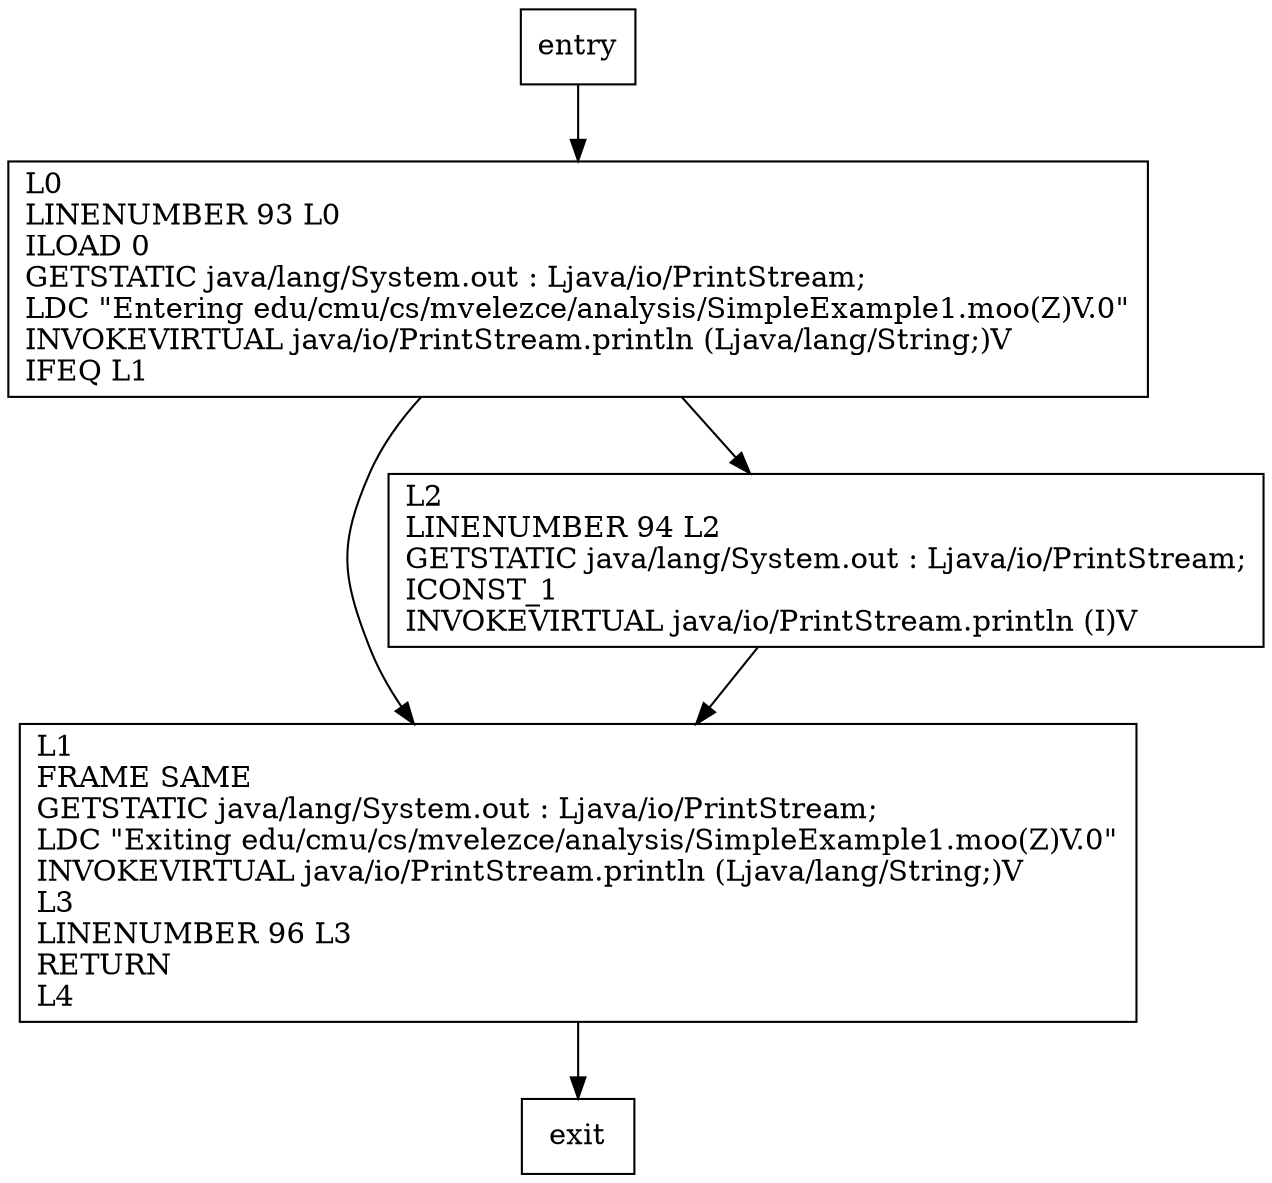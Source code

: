 digraph moo {
node [shape=record];
209109033 [label="L1\lFRAME SAME\lGETSTATIC java/lang/System.out : Ljava/io/PrintStream;\lLDC \"Exiting edu/cmu/cs/mvelezce/analysis/SimpleExample1.moo(Z)V.0\"\lINVOKEVIRTUAL java/io/PrintStream.println (Ljava/lang/String;)V\lL3\lLINENUMBER 96 L3\lRETURN\lL4\l"];
296662643 [label="L0\lLINENUMBER 93 L0\lILOAD 0\lGETSTATIC java/lang/System.out : Ljava/io/PrintStream;\lLDC \"Entering edu/cmu/cs/mvelezce/analysis/SimpleExample1.moo(Z)V.0\"\lINVOKEVIRTUAL java/io/PrintStream.println (Ljava/lang/String;)V\lIFEQ L1\l"];
658193 [label="L2\lLINENUMBER 94 L2\lGETSTATIC java/lang/System.out : Ljava/io/PrintStream;\lICONST_1\lINVOKEVIRTUAL java/io/PrintStream.println (I)V\l"];
entry;
exit;
entry -> 296662643;
209109033 -> exit;
296662643 -> 209109033;
296662643 -> 658193;
658193 -> 209109033;
}
